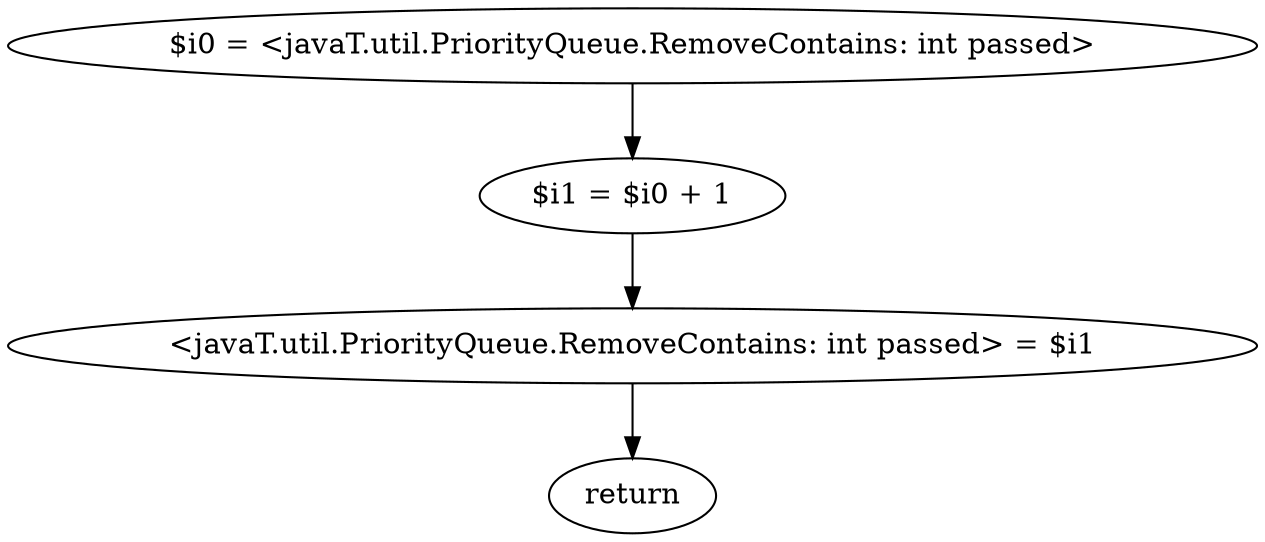 digraph "unitGraph" {
    "$i0 = <javaT.util.PriorityQueue.RemoveContains: int passed>"
    "$i1 = $i0 + 1"
    "<javaT.util.PriorityQueue.RemoveContains: int passed> = $i1"
    "return"
    "$i0 = <javaT.util.PriorityQueue.RemoveContains: int passed>"->"$i1 = $i0 + 1";
    "$i1 = $i0 + 1"->"<javaT.util.PriorityQueue.RemoveContains: int passed> = $i1";
    "<javaT.util.PriorityQueue.RemoveContains: int passed> = $i1"->"return";
}
